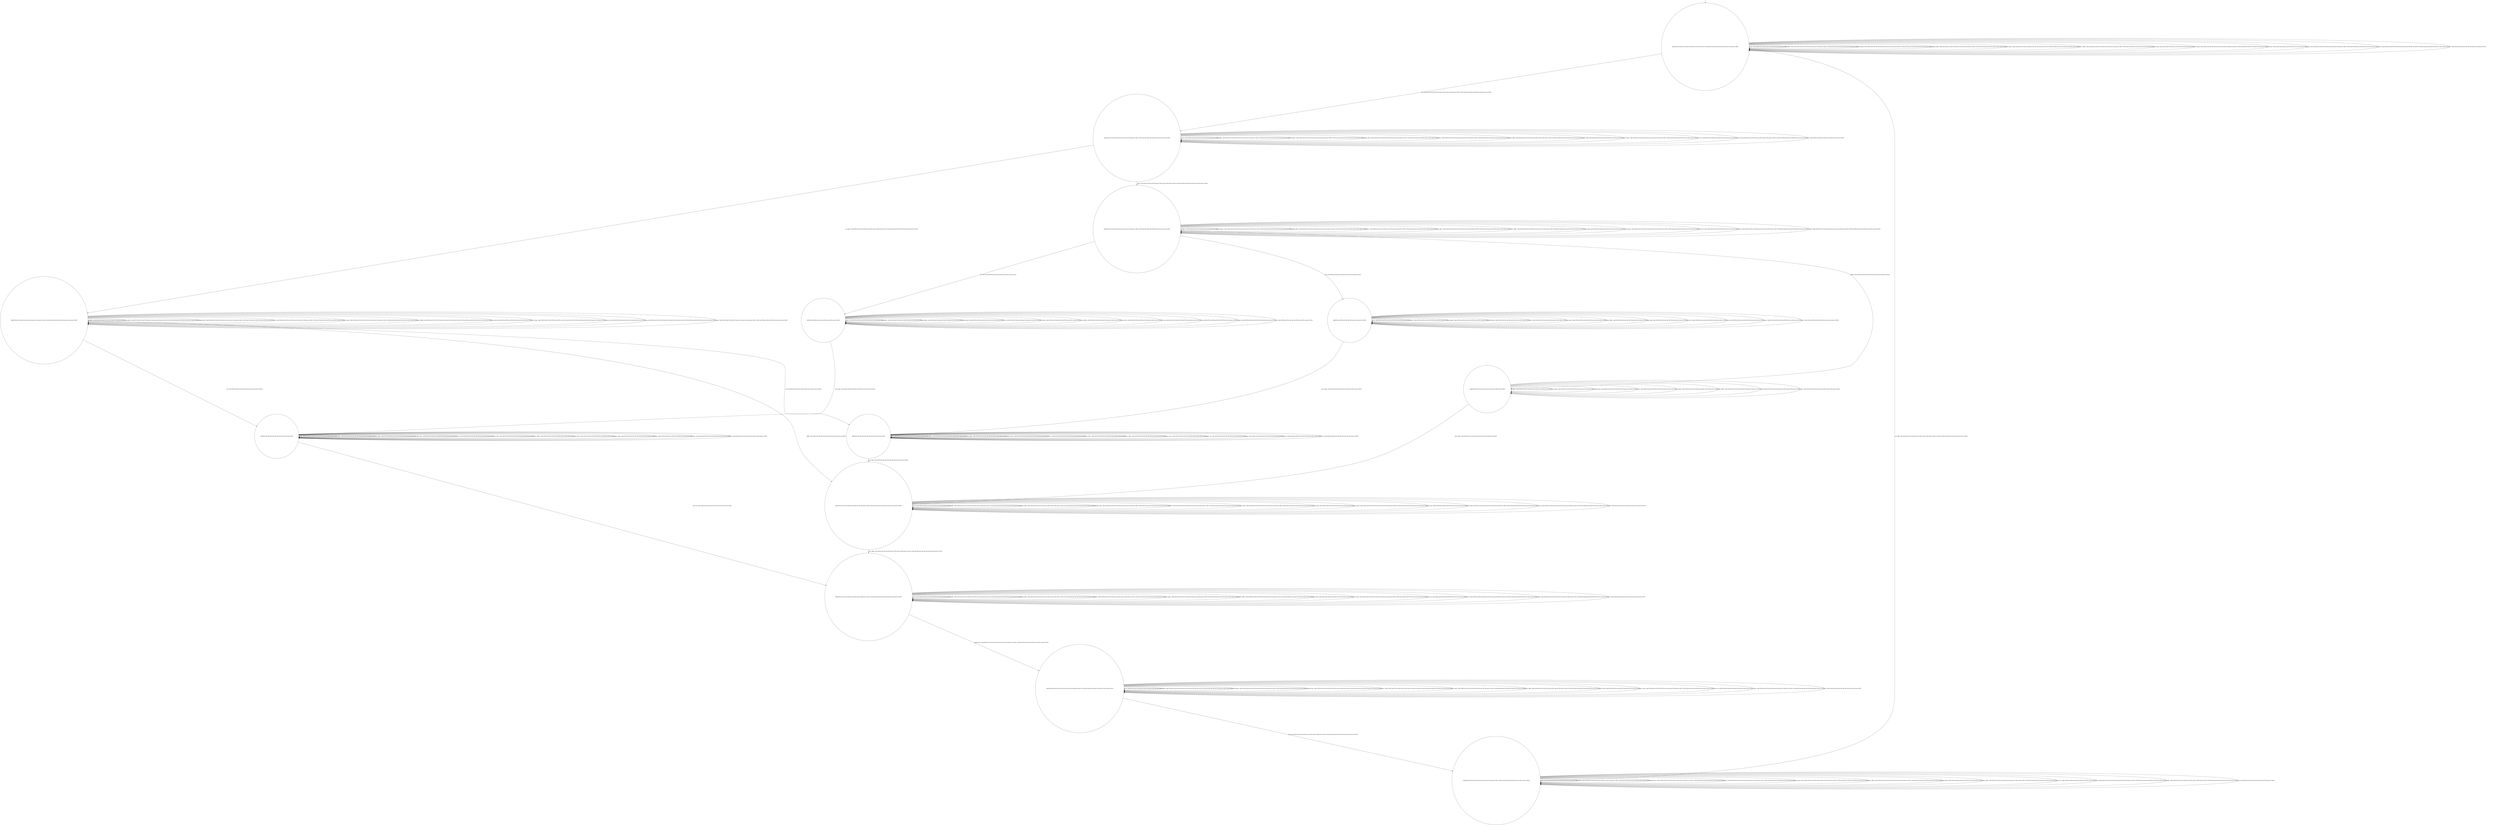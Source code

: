 digraph g {
	edge [lblstyle="above, sloped"];
	s0 [shape="circle" label="0@[((EUR and TEA and CAP and TON and not DOL and not COF) or (EUR and COF and TON and not DOL and not TEA and not CAP))]"];
	s1 [shape="circle" label="1@[((EUR and COF and TON and not DOL and not TEA and not CAP) or (EUR and TEA and CAP and TON and not DOL and not COF))]"];
	s2 [shape="circle" label="2@[((EUR and COF and TON and not DOL and not TEA and not CAP) or (EUR and TEA and CAP and TON and not DOL and not COF))]"];
	s3 [shape="circle" label="3@[((EUR and COF and TON and not DOL and not TEA and not CAP) or (EUR and TEA and CAP and TON and not DOL and not COF))]"];
	s4 [shape="circle" label="4@[((EUR and TEA and CAP and TON and not DOL and not COF))]"];
	s5 [shape="circle" label="5@[((EUR and TEA and CAP and TON and not DOL and not COF))]"];
	s6 [shape="circle" label="6@[((EUR and TEA and CAP and TON and not DOL and not COF))]"];
	s7 [shape="circle" label="7@[((EUR and TEA and CAP and TON and not DOL and not COF))]"];
	s8 [shape="circle" label="8@[((EUR and COF and TON and not DOL and not TEA and not CAP) or (EUR and TEA and CAP and TON and not DOL and not COF))]"];
	s9 [shape="circle" label="9@[((EUR and COF and TON and not DOL and not TEA and not CAP) or (EUR and TEA and CAP and TON and not DOL and not COF))]"];
	s10 [shape="circle" label="10@[((EUR and COF and TON and not DOL and not TEA and not CAP) or (EUR and TEA and CAP and TON and not DOL and not COF))]"];
	s11 [shape="circle" label="11@[((EUR and COF and TON and not DOL and not TEA and not CAP) or (EUR and TEA and CAP and TON and not DOL and not COF))]"];
	s12 [shape="circle" label="12@[((EUR and COF and TON and not DOL and not TEA and not CAP))]"];
	s0 -> s0 [label="cap / nok() [((EUR and TEA and CAP and TON and not DOL and not COF))]"];
	s0 -> s0 [label="coffee / nok() [((EUR and COF and TON and not DOL and not TEA and not CAP) or (EUR and TEA and CAP and TON and not DOL and not COF))]"];
	s0 -> s0 [label="cup_taken / nok() [((EUR and COF and TON and not DOL and not TEA and not CAP) or (EUR and TEA and CAP and TON and not DOL and not COF))]"];
	s0 -> s0 [label="display_done / nok() [((EUR and COF and TON and not DOL and not TEA and not CAP) or (EUR and TEA and CAP and TON and not DOL and not COF))]"];
	s0 -> s1 [label="euro / ok() [((EUR and COF and TON and not DOL and not TEA and not CAP) or (EUR and TEA and CAP and TON and not DOL and not COF))]"];
	s0 -> s0 [label="no_sugar / nok() [((EUR and COF and TON and not DOL and not TEA and not CAP) or (EUR and TEA and CAP and TON and not DOL and not COF))]"];
	s0 -> s0 [label="pour_coffee / nok() [((EUR and COF and TON and not DOL and not TEA and not CAP) or (EUR and TEA and CAP and TON and not DOL and not COF))]"];
	s0 -> s0 [label="pour_milk / nok() [((EUR and TEA and CAP and TON and not DOL and not COF))]"];
	s0 -> s0 [label="pour_sugar / nok() [((EUR and COF and TON and not DOL and not TEA and not CAP) or (EUR and TEA and CAP and TON and not DOL and not COF))]"];
	s0 -> s0 [label="pour_tea / nok() [((EUR and TEA and CAP and TON and not DOL and not COF))]"];
	s0 -> s0 [label="ring / nok() [((EUR and COF and TON and not DOL and not TEA and not CAP) or (EUR and TEA and CAP and TON and not DOL and not COF))]"];
	s0 -> s0 [label="sugar / nok() [((EUR and COF and TON and not DOL and not TEA and not CAP) or (EUR and TEA and CAP and TON and not DOL and not COF))]"];
	s0 -> s0 [label="tea / nok() [((EUR and TEA and CAP and TON and not DOL and not COF))]"];
	s1 -> s1 [label="cap / nok() [((EUR and TEA and CAP and TON and not DOL and not COF))]"];
	s1 -> s1 [label="coffee / nok() [((EUR and COF and TON and not DOL and not TEA and not CAP) or (EUR and TEA and CAP and TON and not DOL and not COF))]"];
	s1 -> s1 [label="cup_taken / nok() [((EUR and COF and TON and not DOL and not TEA and not CAP) or (EUR and TEA and CAP and TON and not DOL and not COF))]"];
	s1 -> s1 [label="display_done / nok() [((EUR and COF and TON and not DOL and not TEA and not CAP) or (EUR and TEA and CAP and TON and not DOL and not COF))]"];
	s1 -> s1 [label="euro / nok() [((EUR and COF and TON and not DOL and not TEA and not CAP) or (EUR and TEA and CAP and TON and not DOL and not COF))]"];
	s1 -> s2 [label="no_sugar / ok() [((EUR and COF and TON and not DOL and not TEA and not CAP) or (EUR and TEA and CAP and TON and not DOL and not COF))]"];
	s1 -> s1 [label="pour_coffee / nok() [((EUR and COF and TON and not DOL and not TEA and not CAP) or (EUR and TEA and CAP and TON and not DOL and not COF))]"];
	s1 -> s1 [label="pour_milk / nok() [((EUR and TEA and CAP and TON and not DOL and not COF))]"];
	s1 -> s1 [label="pour_sugar / nok() [((EUR and COF and TON and not DOL and not TEA and not CAP) or (EUR and TEA and CAP and TON and not DOL and not COF))]"];
	s1 -> s1 [label="pour_tea / nok() [((EUR and TEA and CAP and TON and not DOL and not COF))]"];
	s1 -> s1 [label="ring / nok() [((EUR and COF and TON and not DOL and not TEA and not CAP) or (EUR and TEA and CAP and TON and not DOL and not COF))]"];
	s1 -> s3 [label="sugar / ok() [((EUR and COF and TON and not DOL and not TEA and not CAP) or (EUR and TEA and CAP and TON and not DOL and not COF))]"];
	s1 -> s1 [label="tea / nok() [((EUR and TEA and CAP and TON and not DOL and not COF))]"];
	s2 -> s6 [label="cap / ok() [((EUR and TEA and CAP and TON and not DOL and not COF))]"];
	s2 -> s9 [label="coffee / ok() [((EUR and COF and TON and not DOL and not TEA and not CAP))]"];
	s2 -> s2 [label="coffee / Ω [((EUR and TEA and CAP and TON and not DOL and not COF))]"];
	s2 -> s2 [label="cup_taken / nok() [((EUR and COF and TON and not DOL and not TEA and not CAP) or (EUR and TEA and CAP and TON and not DOL and not COF))]"];
	s2 -> s2 [label="display_done / nok() [((EUR and COF and TON and not DOL and not TEA and not CAP) or (EUR and TEA and CAP and TON and not DOL and not COF))]"];
	s2 -> s2 [label="euro / nok() [((EUR and COF and TON and not DOL and not TEA and not CAP) or (EUR and TEA and CAP and TON and not DOL and not COF))]"];
	s2 -> s2 [label="no_sugar / nok() [((EUR and COF and TON and not DOL and not TEA and not CAP) or (EUR and TEA and CAP and TON and not DOL and not COF))]"];
	s2 -> s2 [label="pour_coffee / nok() [((EUR and COF and TON and not DOL and not TEA and not CAP) or (EUR and TEA and CAP and TON and not DOL and not COF))]"];
	s2 -> s2 [label="pour_milk / nok() [((EUR and TEA and CAP and TON and not DOL and not COF))]"];
	s2 -> s2 [label="pour_sugar / nok() [((EUR and COF and TON and not DOL and not TEA and not CAP) or (EUR and TEA and CAP and TON and not DOL and not COF))]"];
	s2 -> s2 [label="pour_tea / nok() [((EUR and TEA and CAP and TON and not DOL and not COF))]"];
	s2 -> s2 [label="ring / nok() [((EUR and COF and TON and not DOL and not TEA and not CAP) or (EUR and TEA and CAP and TON and not DOL and not COF))]"];
	s2 -> s2 [label="sugar / void() [((EUR and COF and TON and not DOL and not TEA and not CAP) or (EUR and TEA and CAP and TON and not DOL and not COF))]"];
	s2 -> s7 [label="tea / ok() [((EUR and TEA and CAP and TON and not DOL and not COF))]"];
	s3 -> s4 [label="cap / ok() [((EUR and TEA and CAP and TON and not DOL and not COF))]"];
	s3 -> s3 [label="coffee / Ω [((EUR and TEA and CAP and TON and not DOL and not COF))]"];
	s3 -> s12 [label="coffee / ok() [((EUR and COF and TON and not DOL and not TEA and not CAP))]"];
	s3 -> s3 [label="cup_taken / nok() [((EUR and COF and TON and not DOL and not TEA and not CAP) or (EUR and TEA and CAP and TON and not DOL and not COF))]"];
	s3 -> s3 [label="display_done / nok() [((EUR and COF and TON and not DOL and not TEA and not CAP) or (EUR and TEA and CAP and TON and not DOL and not COF))]"];
	s3 -> s3 [label="euro / nok() [((EUR and COF and TON and not DOL and not TEA and not CAP) or (EUR and TEA and CAP and TON and not DOL and not COF))]"];
	s3 -> s3 [label="no_sugar / void() [((EUR and COF and TON and not DOL and not TEA and not CAP) or (EUR and TEA and CAP and TON and not DOL and not COF))]"];
	s3 -> s3 [label="pour_coffee / nok() [((EUR and COF and TON and not DOL and not TEA and not CAP) or (EUR and TEA and CAP and TON and not DOL and not COF))]"];
	s3 -> s3 [label="pour_milk / nok() [((EUR and TEA and CAP and TON and not DOL and not COF))]"];
	s3 -> s3 [label="pour_sugar / nok() [((EUR and COF and TON and not DOL and not TEA and not CAP) or (EUR and TEA and CAP and TON and not DOL and not COF))]"];
	s3 -> s3 [label="pour_tea / nok() [((EUR and TEA and CAP and TON and not DOL and not COF))]"];
	s3 -> s3 [label="ring / nok() [((EUR and COF and TON and not DOL and not TEA and not CAP) or (EUR and TEA and CAP and TON and not DOL and not COF))]"];
	s3 -> s3 [label="sugar / nok() [((EUR and COF and TON and not DOL and not TEA and not CAP) or (EUR and TEA and CAP and TON and not DOL and not COF))]"];
	s3 -> s5 [label="tea / ok() [((EUR and TEA and CAP and TON and not DOL and not COF))]"];
	s4 -> s4 [label="cap / nok() [((EUR and TEA and CAP and TON and not DOL and not COF))]"];
	s4 -> s4 [label="coffee / void() [((EUR and TEA and CAP and TON and not DOL and not COF))]"];
	s4 -> s4 [label="cup_taken / nok() [((EUR and TEA and CAP and TON and not DOL and not COF))]"];
	s4 -> s4 [label="display_done / nok() [((EUR and TEA and CAP and TON and not DOL and not COF))]"];
	s4 -> s4 [label="euro / nok() [((EUR and TEA and CAP and TON and not DOL and not COF))]"];
	s4 -> s4 [label="no_sugar / nok() [((EUR and TEA and CAP and TON and not DOL and not COF))]"];
	s4 -> s4 [label="pour_coffee / nok() [((EUR and TEA and CAP and TON and not DOL and not COF))]"];
	s4 -> s4 [label="pour_milk / nok() [((EUR and TEA and CAP and TON and not DOL and not COF))]"];
	s4 -> s6 [label="pour_sugar / ok() [((EUR and TEA and CAP and TON and not DOL and not COF))]"];
	s4 -> s4 [label="pour_tea / nok() [((EUR and TEA and CAP and TON and not DOL and not COF))]"];
	s4 -> s4 [label="ring / nok() [((EUR and TEA and CAP and TON and not DOL and not COF))]"];
	s4 -> s4 [label="sugar / nok() [((EUR and TEA and CAP and TON and not DOL and not COF))]"];
	s4 -> s4 [label="tea / void() [((EUR and TEA and CAP and TON and not DOL and not COF))]"];
	s5 -> s5 [label="cap / void() [((EUR and TEA and CAP and TON and not DOL and not COF))]"];
	s5 -> s5 [label="coffee / void() [((EUR and TEA and CAP and TON and not DOL and not COF))]"];
	s5 -> s5 [label="cup_taken / nok() [((EUR and TEA and CAP and TON and not DOL and not COF))]"];
	s5 -> s5 [label="display_done / nok() [((EUR and TEA and CAP and TON and not DOL and not COF))]"];
	s5 -> s5 [label="euro / nok() [((EUR and TEA and CAP and TON and not DOL and not COF))]"];
	s5 -> s5 [label="no_sugar / nok() [((EUR and TEA and CAP and TON and not DOL and not COF))]"];
	s5 -> s5 [label="pour_coffee / nok() [((EUR and TEA and CAP and TON and not DOL and not COF))]"];
	s5 -> s5 [label="pour_milk / nok() [((EUR and TEA and CAP and TON and not DOL and not COF))]"];
	s5 -> s7 [label="pour_sugar / ok() [((EUR and TEA and CAP and TON and not DOL and not COF))]"];
	s5 -> s5 [label="pour_tea / nok() [((EUR and TEA and CAP and TON and not DOL and not COF))]"];
	s5 -> s5 [label="ring / nok() [((EUR and TEA and CAP and TON and not DOL and not COF))]"];
	s5 -> s5 [label="sugar / nok() [((EUR and TEA and CAP and TON and not DOL and not COF))]"];
	s5 -> s5 [label="tea / nok() [((EUR and TEA and CAP and TON and not DOL and not COF))]"];
	s6 -> s6 [label="cap / nok() [((EUR and TEA and CAP and TON and not DOL and not COF))]"];
	s6 -> s6 [label="coffee / void() [((EUR and TEA and CAP and TON and not DOL and not COF))]"];
	s6 -> s6 [label="cup_taken / nok() [((EUR and TEA and CAP and TON and not DOL and not COF))]"];
	s6 -> s6 [label="display_done / nok() [((EUR and TEA and CAP and TON and not DOL and not COF))]"];
	s6 -> s6 [label="euro / nok() [((EUR and TEA and CAP and TON and not DOL and not COF))]"];
	s6 -> s6 [label="no_sugar / nok() [((EUR and TEA and CAP and TON and not DOL and not COF))]"];
	s6 -> s6 [label="pour_coffee / nok() [((EUR and TEA and CAP and TON and not DOL and not COF))]"];
	s6 -> s9 [label="pour_milk / ok() [((EUR and TEA and CAP and TON and not DOL and not COF))]"];
	s6 -> s6 [label="pour_sugar / nok() [((EUR and TEA and CAP and TON and not DOL and not COF))]"];
	s6 -> s6 [label="pour_tea / nok() [((EUR and TEA and CAP and TON and not DOL and not COF))]"];
	s6 -> s6 [label="ring / nok() [((EUR and TEA and CAP and TON and not DOL and not COF))]"];
	s6 -> s6 [label="sugar / nok() [((EUR and TEA and CAP and TON and not DOL and not COF))]"];
	s6 -> s6 [label="tea / void() [((EUR and TEA and CAP and TON and not DOL and not COF))]"];
	s7 -> s7 [label="cap / void() [((EUR and TEA and CAP and TON and not DOL and not COF))]"];
	s7 -> s7 [label="coffee / void() [((EUR and TEA and CAP and TON and not DOL and not COF))]"];
	s7 -> s7 [label="cup_taken / nok() [((EUR and TEA and CAP and TON and not DOL and not COF))]"];
	s7 -> s7 [label="display_done / nok() [((EUR and TEA and CAP and TON and not DOL and not COF))]"];
	s7 -> s7 [label="euro / nok() [((EUR and TEA and CAP and TON and not DOL and not COF))]"];
	s7 -> s7 [label="no_sugar / nok() [((EUR and TEA and CAP and TON and not DOL and not COF))]"];
	s7 -> s7 [label="pour_coffee / nok() [((EUR and TEA and CAP and TON and not DOL and not COF))]"];
	s7 -> s7 [label="pour_milk / nok() [((EUR and TEA and CAP and TON and not DOL and not COF))]"];
	s7 -> s7 [label="pour_sugar / nok() [((EUR and TEA and CAP and TON and not DOL and not COF))]"];
	s7 -> s8 [label="pour_tea / ok() [((EUR and TEA and CAP and TON and not DOL and not COF))]"];
	s7 -> s7 [label="ring / nok() [((EUR and TEA and CAP and TON and not DOL and not COF))]"];
	s7 -> s7 [label="sugar / nok() [((EUR and TEA and CAP and TON and not DOL and not COF))]"];
	s7 -> s7 [label="tea / nok() [((EUR and TEA and CAP and TON and not DOL and not COF))]"];
	s8 -> s8 [label="cap / nok() [((EUR and TEA and CAP and TON and not DOL and not COF))]"];
	s8 -> s8 [label="coffee / nok() [((EUR and COF and TON and not DOL and not TEA and not CAP) or (EUR and TEA and CAP and TON and not DOL and not COF))]"];
	s8 -> s8 [label="cup_taken / nok() [((EUR and COF and TON and not DOL and not TEA and not CAP) or (EUR and TEA and CAP and TON and not DOL and not COF))]"];
	s8 -> s10 [label="display_done / ok() [((EUR and COF and TON and not DOL and not TEA and not CAP) or (EUR and TEA and CAP and TON and not DOL and not COF))]"];
	s8 -> s8 [label="euro / nok() [((EUR and COF and TON and not DOL and not TEA and not CAP) or (EUR and TEA and CAP and TON and not DOL and not COF))]"];
	s8 -> s8 [label="no_sugar / nok() [((EUR and COF and TON and not DOL and not TEA and not CAP) or (EUR and TEA and CAP and TON and not DOL and not COF))]"];
	s8 -> s8 [label="pour_coffee / nok() [((EUR and COF and TON and not DOL and not TEA and not CAP) or (EUR and TEA and CAP and TON and not DOL and not COF))]"];
	s8 -> s8 [label="pour_milk / nok() [((EUR and TEA and CAP and TON and not DOL and not COF))]"];
	s8 -> s8 [label="pour_sugar / nok() [((EUR and COF and TON and not DOL and not TEA and not CAP) or (EUR and TEA and CAP and TON and not DOL and not COF))]"];
	s8 -> s8 [label="pour_tea / nok() [((EUR and TEA and CAP and TON and not DOL and not COF))]"];
	s8 -> s8 [label="ring / nok() [((EUR and COF and TON and not DOL and not TEA and not CAP) or (EUR and TEA and CAP and TON and not DOL and not COF))]"];
	s8 -> s8 [label="sugar / nok() [((EUR and COF and TON and not DOL and not TEA and not CAP) or (EUR and TEA and CAP and TON and not DOL and not COF))]"];
	s8 -> s8 [label="tea / nok() [((EUR and TEA and CAP and TON and not DOL and not COF))]"];
	s9 -> s9 [label="cap / nok() [((EUR and TEA and CAP and TON and not DOL and not COF))]"];
	s9 -> s9 [label="coffee / nok() [((EUR and COF and TON and not DOL and not TEA and not CAP) or (EUR and TEA and CAP and TON and not DOL and not COF))]"];
	s9 -> s9 [label="cup_taken / nok() [((EUR and COF and TON and not DOL and not TEA and not CAP) or (EUR and TEA and CAP and TON and not DOL and not COF))]"];
	s9 -> s9 [label="display_done / nok() [((EUR and COF and TON and not DOL and not TEA and not CAP) or (EUR and TEA and CAP and TON and not DOL and not COF))]"];
	s9 -> s9 [label="euro / nok() [((EUR and COF and TON and not DOL and not TEA and not CAP) or (EUR and TEA and CAP and TON and not DOL and not COF))]"];
	s9 -> s9 [label="no_sugar / nok() [((EUR and COF and TON and not DOL and not TEA and not CAP) or (EUR and TEA and CAP and TON and not DOL and not COF))]"];
	s9 -> s8 [label="pour_coffee / ok() [((EUR and COF and TON and not DOL and not TEA and not CAP) or (EUR and TEA and CAP and TON and not DOL and not COF))]"];
	s9 -> s9 [label="pour_milk / nok() [((EUR and TEA and CAP and TON and not DOL and not COF))]"];
	s9 -> s9 [label="pour_sugar / nok() [((EUR and COF and TON and not DOL and not TEA and not CAP) or (EUR and TEA and CAP and TON and not DOL and not COF))]"];
	s9 -> s9 [label="pour_tea / nok() [((EUR and TEA and CAP and TON and not DOL and not COF))]"];
	s9 -> s9 [label="ring / nok() [((EUR and COF and TON and not DOL and not TEA and not CAP) or (EUR and TEA and CAP and TON and not DOL and not COF))]"];
	s9 -> s9 [label="sugar / nok() [((EUR and COF and TON and not DOL and not TEA and not CAP) or (EUR and TEA and CAP and TON and not DOL and not COF))]"];
	s9 -> s9 [label="tea / nok() [((EUR and TEA and CAP and TON and not DOL and not COF))]"];
	s10 -> s10 [label="cap / nok() [((EUR and TEA and CAP and TON and not DOL and not COF))]"];
	s10 -> s10 [label="coffee / nok() [((EUR and COF and TON and not DOL and not TEA and not CAP) or (EUR and TEA and CAP and TON and not DOL and not COF))]"];
	s10 -> s10 [label="cup_taken / nok() [((EUR and COF and TON and not DOL and not TEA and not CAP) or (EUR and TEA and CAP and TON and not DOL and not COF))]"];
	s10 -> s10 [label="display_done / nok() [((EUR and COF and TON and not DOL and not TEA and not CAP) or (EUR and TEA and CAP and TON and not DOL and not COF))]"];
	s10 -> s10 [label="euro / nok() [((EUR and COF and TON and not DOL and not TEA and not CAP) or (EUR and TEA and CAP and TON and not DOL and not COF))]"];
	s10 -> s10 [label="no_sugar / nok() [((EUR and COF and TON and not DOL and not TEA and not CAP) or (EUR and TEA and CAP and TON and not DOL and not COF))]"];
	s10 -> s10 [label="pour_coffee / nok() [((EUR and COF and TON and not DOL and not TEA and not CAP) or (EUR and TEA and CAP and TON and not DOL and not COF))]"];
	s10 -> s10 [label="pour_milk / nok() [((EUR and TEA and CAP and TON and not DOL and not COF))]"];
	s10 -> s10 [label="pour_sugar / nok() [((EUR and COF and TON and not DOL and not TEA and not CAP) or (EUR and TEA and CAP and TON and not DOL and not COF))]"];
	s10 -> s10 [label="pour_tea / nok() [((EUR and TEA and CAP and TON and not DOL and not COF))]"];
	s10 -> s11 [label="ring / ok() [((EUR and COF and TON and not DOL and not TEA and not CAP) or (EUR and TEA and CAP and TON and not DOL and not COF))]"];
	s10 -> s10 [label="sugar / nok() [((EUR and COF and TON and not DOL and not TEA and not CAP) or (EUR and TEA and CAP and TON and not DOL and not COF))]"];
	s10 -> s10 [label="tea / nok() [((EUR and TEA and CAP and TON and not DOL and not COF))]"];
	s11 -> s11 [label="cap / nok() [((EUR and TEA and CAP and TON and not DOL and not COF))]"];
	s11 -> s11 [label="coffee / nok() [((EUR and COF and TON and not DOL and not TEA and not CAP) or (EUR and TEA and CAP and TON and not DOL and not COF))]"];
	s11 -> s0 [label="cup_taken / ok() [((EUR and COF and TON and not DOL and not TEA and not CAP) or (EUR and TEA and CAP and TON and not DOL and not COF))]"];
	s11 -> s11 [label="display_done / nok() [((EUR and COF and TON and not DOL and not TEA and not CAP) or (EUR and TEA and CAP and TON and not DOL and not COF))]"];
	s11 -> s11 [label="euro / nok() [((EUR and COF and TON and not DOL and not TEA and not CAP) or (EUR and TEA and CAP and TON and not DOL and not COF))]"];
	s11 -> s11 [label="no_sugar / nok() [((EUR and COF and TON and not DOL and not TEA and not CAP) or (EUR and TEA and CAP and TON and not DOL and not COF))]"];
	s11 -> s11 [label="pour_coffee / nok() [((EUR and COF and TON and not DOL and not TEA and not CAP) or (EUR and TEA and CAP and TON and not DOL and not COF))]"];
	s11 -> s11 [label="pour_milk / nok() [((EUR and TEA and CAP and TON and not DOL and not COF))]"];
	s11 -> s11 [label="pour_sugar / nok() [((EUR and COF and TON and not DOL and not TEA and not CAP) or (EUR and TEA and CAP and TON and not DOL and not COF))]"];
	s11 -> s11 [label="pour_tea / nok() [((EUR and TEA and CAP and TON and not DOL and not COF))]"];
	s11 -> s11 [label="ring / nok() [((EUR and COF and TON and not DOL and not TEA and not CAP) or (EUR and TEA and CAP and TON and not DOL and not COF))]"];
	s11 -> s11 [label="sugar / nok() [((EUR and COF and TON and not DOL and not TEA and not CAP) or (EUR and TEA and CAP and TON and not DOL and not COF))]"];
	s11 -> s11 [label="tea / nok() [((EUR and TEA and CAP and TON and not DOL and not COF))]"];
	s12 -> s12 [label="coffee / nok() [((EUR and COF and TON and not DOL and not TEA and not CAP))]"];
	s12 -> s12 [label="cup_taken / nok() [((EUR and COF and TON and not DOL and not TEA and not CAP))]"];
	s12 -> s12 [label="display_done / nok() [((EUR and COF and TON and not DOL and not TEA and not CAP))]"];
	s12 -> s12 [label="euro / nok() [((EUR and COF and TON and not DOL and not TEA and not CAP))]"];
	s12 -> s12 [label="no_sugar / nok() [((EUR and COF and TON and not DOL and not TEA and not CAP))]"];
	s12 -> s12 [label="pour_coffee / nok() [((EUR and COF and TON and not DOL and not TEA and not CAP))]"];
	s12 -> s9 [label="pour_sugar / ok() [((EUR and COF and TON and not DOL and not TEA and not CAP))]"];
	s12 -> s12 [label="ring / nok() [((EUR and COF and TON and not DOL and not TEA and not CAP))]"];
	s12 -> s12 [label="sugar / nok() [((EUR and COF and TON and not DOL and not TEA and not CAP))]"];
	__start0 [label="" shape="none" width="0" height="0"];
	__start0 -> s0;
}